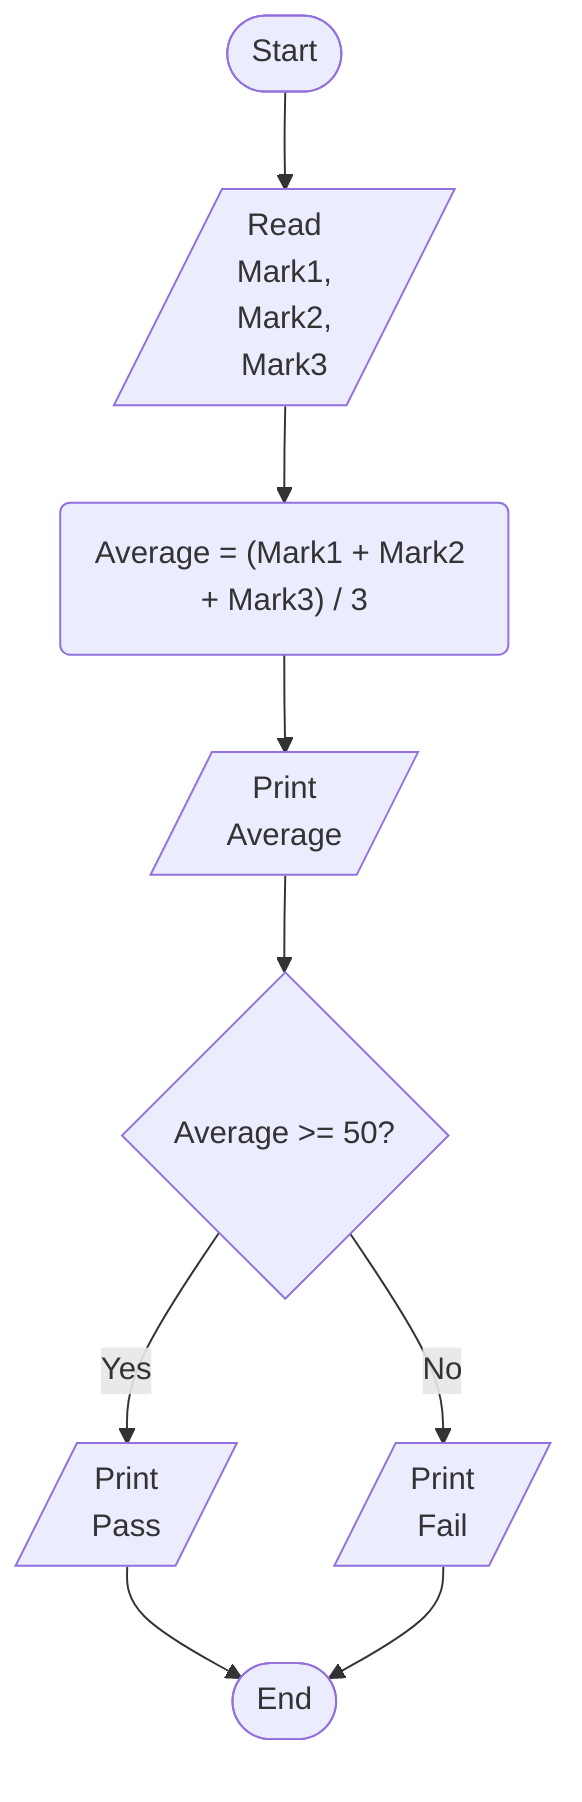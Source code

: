 %% Write a program to ask the user to enter:
%% • Mark1
%% • Mark2
%% • Mark3
%% Then print the average of entered marks, And print "Pass" if average >= 50, Otherwise print "Fail"
%% Steps
%% Step 1: Ask the user to enter (Mark1, Mark2, Mark3)
%% Step 2: Average = (Mark1 + Mark2 + Mark3) / 3
%% Step 3: If Average >= 50
%% Step 4: Print "Pass" or "Fail" Accordingly

flowchart TD
    Start([Start])
    ReadThreeMarks[/Read\nMark1,\nMark2,\nMark3/]
    AverageOfThreeMarks("Average = (Mark1 + Mark2 + Mark3) / 3")
    PrintAverage[/Print\nAverage/]
    IsPass{Average >= 50?}
    PrintPass[/Print\nPass/]
    PrintFail[/Print\nFail/]
    End([End])
    Start --> ReadThreeMarks --> AverageOfThreeMarks --> PrintAverage --> IsPass -- Yes --> PrintPass --> End
    IsPass -- No --> PrintFail --> End